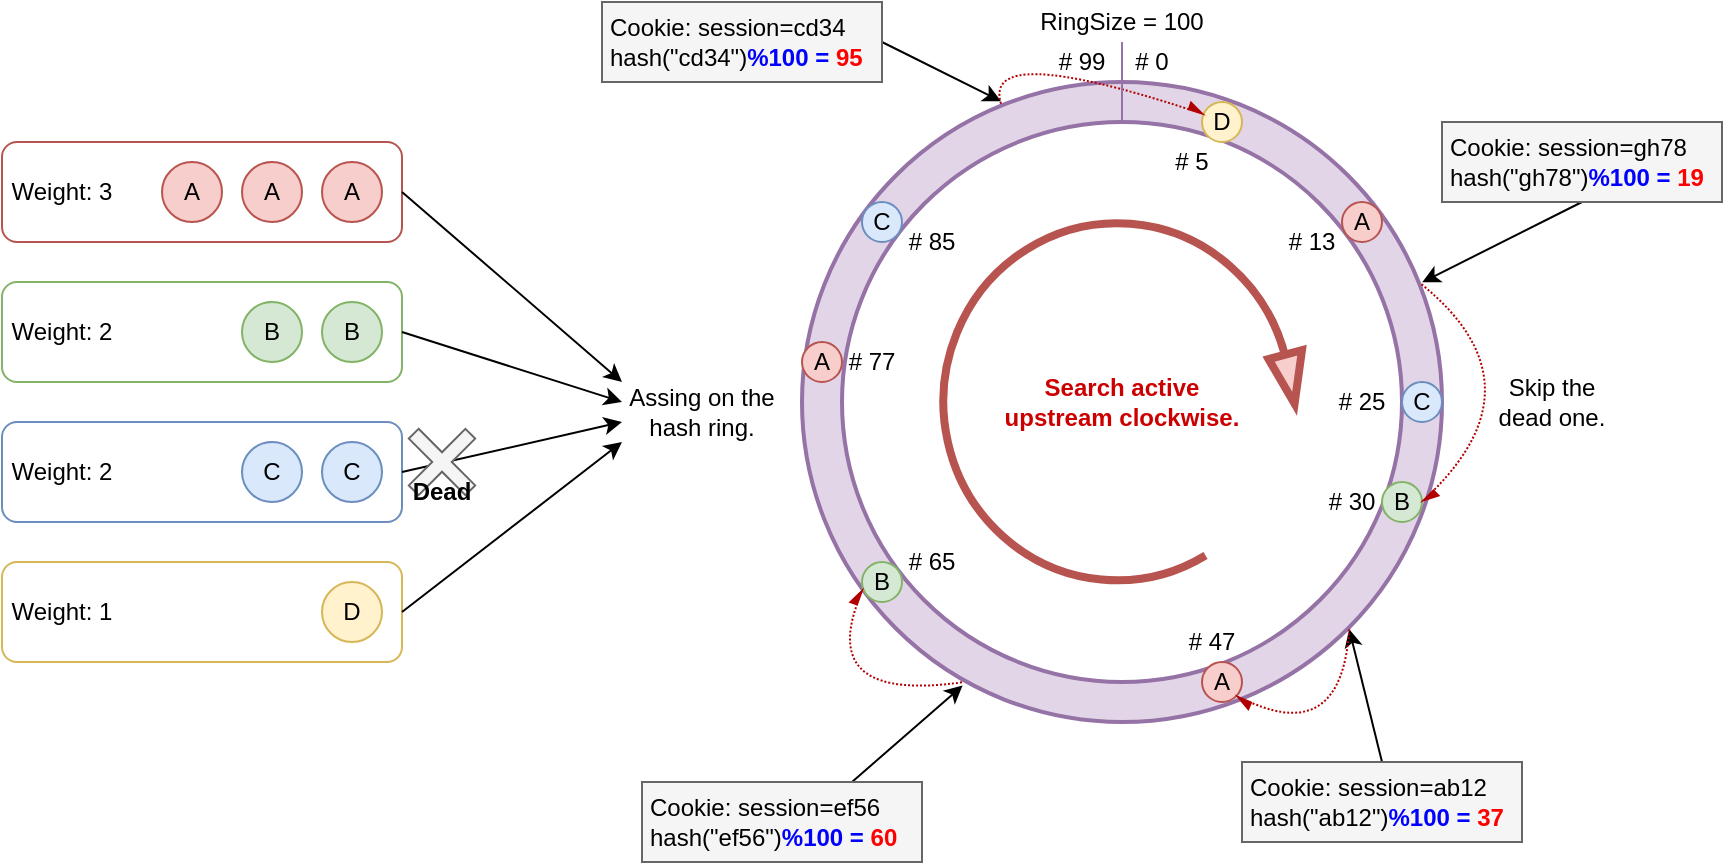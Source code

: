<mxfile>
    <diagram id="SwyTIUc-K7ksmOeCrZUB" name="Page-1">
        <mxGraphModel dx="1314" dy="907" grid="1" gridSize="10" guides="1" tooltips="1" connect="1" arrows="1" fold="1" page="1" pageScale="1" pageWidth="850" pageHeight="1100" math="0" shadow="0">
            <root>
                <mxCell id="0"/>
                <mxCell id="1" parent="0"/>
                <mxCell id="5" value="" style="rounded=1;whiteSpace=wrap;html=1;fillColor=default;strokeColor=#b85450;" parent="1" vertex="1">
                    <mxGeometry x="80" y="150" width="200" height="50" as="geometry"/>
                </mxCell>
                <mxCell id="7" value="" style="rounded=1;whiteSpace=wrap;html=1;fillColor=default;strokeColor=#82b366;" parent="1" vertex="1">
                    <mxGeometry x="80" y="220" width="200" height="50" as="geometry"/>
                </mxCell>
                <mxCell id="8" value="" style="rounded=1;whiteSpace=wrap;html=1;fillColor=default;strokeColor=#6c8ebf;" parent="1" vertex="1">
                    <mxGeometry x="80" y="290" width="200" height="50" as="geometry"/>
                </mxCell>
                <mxCell id="9" value="" style="rounded=1;whiteSpace=wrap;html=1;fillColor=default;strokeColor=#d6b656;" parent="1" vertex="1">
                    <mxGeometry x="80" y="360" width="200" height="50" as="geometry"/>
                </mxCell>
                <mxCell id="10" value="" style="endArrow=classic;html=1;exitX=1;exitY=0.5;exitDx=0;exitDy=0;" parent="1" source="5" edge="1">
                    <mxGeometry width="50" height="50" relative="1" as="geometry">
                        <mxPoint x="370" y="290" as="sourcePoint"/>
                        <mxPoint x="390" y="270" as="targetPoint"/>
                    </mxGeometry>
                </mxCell>
                <mxCell id="11" value="" style="endArrow=classic;html=1;exitX=1;exitY=0.5;exitDx=0;exitDy=0;" parent="1" source="9" edge="1">
                    <mxGeometry width="50" height="50" relative="1" as="geometry">
                        <mxPoint x="290" y="210" as="sourcePoint"/>
                        <mxPoint x="390" y="300" as="targetPoint"/>
                    </mxGeometry>
                </mxCell>
                <mxCell id="12" value="" style="endArrow=classic;html=1;exitX=1;exitY=0.5;exitDx=0;exitDy=0;" parent="1" source="8" edge="1">
                    <mxGeometry width="50" height="50" relative="1" as="geometry">
                        <mxPoint x="290" y="380" as="sourcePoint"/>
                        <mxPoint x="390" y="290" as="targetPoint"/>
                    </mxGeometry>
                </mxCell>
                <mxCell id="13" value="" style="endArrow=classic;html=1;exitX=1;exitY=0.5;exitDx=0;exitDy=0;" parent="1" source="7" edge="1">
                    <mxGeometry width="50" height="50" relative="1" as="geometry">
                        <mxPoint x="290" y="320" as="sourcePoint"/>
                        <mxPoint x="390" y="280" as="targetPoint"/>
                    </mxGeometry>
                </mxCell>
                <mxCell id="4" value="A" style="ellipse;whiteSpace=wrap;html=1;aspect=fixed;fillColor=#f8cecc;strokeColor=#b85450;" parent="1" vertex="1">
                    <mxGeometry x="240" y="160" width="30" height="30" as="geometry"/>
                </mxCell>
                <mxCell id="14" value="A" style="ellipse;whiteSpace=wrap;html=1;aspect=fixed;fillColor=#f8cecc;strokeColor=#b85450;" parent="1" vertex="1">
                    <mxGeometry x="200" y="160" width="30" height="30" as="geometry"/>
                </mxCell>
                <mxCell id="15" value="A" style="ellipse;whiteSpace=wrap;html=1;aspect=fixed;fillColor=#f8cecc;strokeColor=#b85450;" parent="1" vertex="1">
                    <mxGeometry x="160" y="160" width="30" height="30" as="geometry"/>
                </mxCell>
                <mxCell id="16" value="B" style="ellipse;whiteSpace=wrap;html=1;aspect=fixed;fillColor=#d5e8d4;strokeColor=#82b366;" parent="1" vertex="1">
                    <mxGeometry x="200" y="230" width="30" height="30" as="geometry"/>
                </mxCell>
                <mxCell id="17" value="B" style="ellipse;whiteSpace=wrap;html=1;aspect=fixed;fillColor=#d5e8d4;strokeColor=#82b366;" parent="1" vertex="1">
                    <mxGeometry x="240" y="230" width="30" height="30" as="geometry"/>
                </mxCell>
                <mxCell id="18" value="C" style="ellipse;whiteSpace=wrap;html=1;aspect=fixed;fillColor=#dae8fc;strokeColor=#6c8ebf;" parent="1" vertex="1">
                    <mxGeometry x="240" y="300" width="30" height="30" as="geometry"/>
                </mxCell>
                <mxCell id="19" value="C" style="ellipse;whiteSpace=wrap;html=1;aspect=fixed;fillColor=#dae8fc;strokeColor=#6c8ebf;" parent="1" vertex="1">
                    <mxGeometry x="200" y="300" width="30" height="30" as="geometry"/>
                </mxCell>
                <mxCell id="20" value="D" style="ellipse;whiteSpace=wrap;html=1;aspect=fixed;fillColor=#fff2cc;strokeColor=#d6b656;" parent="1" vertex="1">
                    <mxGeometry x="240" y="370" width="30" height="30" as="geometry"/>
                </mxCell>
                <mxCell id="21" value="" style="shape=cross;whiteSpace=wrap;html=1;fillColor=#f5f5f5;size=0.173;fontColor=#333333;strokeColor=#666666;rotation=45;" parent="1" vertex="1">
                    <mxGeometry x="280" y="290" width="40" height="40" as="geometry"/>
                </mxCell>
                <mxCell id="22" value="Dead" style="text;html=1;strokeColor=none;fillColor=none;align=center;verticalAlign=middle;whiteSpace=wrap;rounded=0;fontStyle=1" parent="1" vertex="1">
                    <mxGeometry x="270" y="310" width="60" height="30" as="geometry"/>
                </mxCell>
                <mxCell id="34" value="Weight: 3" style="text;html=1;strokeColor=none;fillColor=none;align=center;verticalAlign=middle;whiteSpace=wrap;rounded=0;" parent="1" vertex="1">
                    <mxGeometry x="80" y="160" width="60" height="30" as="geometry"/>
                </mxCell>
                <mxCell id="35" value="Weight: 2" style="text;html=1;strokeColor=none;fillColor=none;align=center;verticalAlign=middle;whiteSpace=wrap;rounded=0;" parent="1" vertex="1">
                    <mxGeometry x="80" y="230" width="60" height="30" as="geometry"/>
                </mxCell>
                <mxCell id="36" value="Weight: 2" style="text;html=1;strokeColor=none;fillColor=none;align=center;verticalAlign=middle;whiteSpace=wrap;rounded=0;" parent="1" vertex="1">
                    <mxGeometry x="80" y="300" width="60" height="30" as="geometry"/>
                </mxCell>
                <mxCell id="37" value="Weight: 1" style="text;html=1;strokeColor=none;fillColor=none;align=center;verticalAlign=middle;whiteSpace=wrap;rounded=0;" parent="1" vertex="1">
                    <mxGeometry x="80" y="370" width="60" height="30" as="geometry"/>
                </mxCell>
                <mxCell id="88" value="Assing on the hash ring." style="text;html=1;strokeColor=none;fillColor=none;align=center;verticalAlign=middle;whiteSpace=wrap;rounded=0;" parent="1" vertex="1">
                    <mxGeometry x="390" y="265" width="80" height="40" as="geometry"/>
                </mxCell>
                <mxCell id="101" style="edgeStyle=none;html=1;exitX=1;exitY=0.5;exitDx=0;exitDy=0;fontColor=#000000;entryX=0.311;entryY=0.03;entryDx=0;entryDy=0;entryPerimeter=0;" parent="1" source="93" target="104" edge="1">
                    <mxGeometry relative="1" as="geometry">
                        <mxPoint x="420" y="250" as="targetPoint"/>
                    </mxGeometry>
                </mxCell>
                <mxCell id="93" value="&lt;font color=&quot;#000000&quot;&gt;Cookie: session=cd34&lt;br&gt;hash(&quot;cd34&quot;&lt;/font&gt;&lt;font style=&quot;&quot; color=&quot;#000000&quot;&gt;)&lt;/font&gt;&lt;font style=&quot;font-weight: bold;&quot; color=&quot;#0000ff&quot;&gt;%100 = &lt;/font&gt;&lt;font color=&quot;#ff0000&quot; style=&quot;font-weight: bold;&quot;&gt;95&lt;/font&gt;" style="rounded=0;whiteSpace=wrap;html=1;fillColor=#f5f5f5;fontColor=#333333;strokeColor=#666666;align=left;spacingLeft=2;" parent="1" vertex="1">
                    <mxGeometry x="380" y="80" width="140" height="40" as="geometry"/>
                </mxCell>
                <mxCell id="102" style="edgeStyle=none;html=1;exitX=0.75;exitY=0;exitDx=0;exitDy=0;fontColor=#000000;entryX=0.251;entryY=0.943;entryDx=0;entryDy=0;entryPerimeter=0;" parent="1" source="94" target="104" edge="1">
                    <mxGeometry relative="1" as="geometry">
                        <mxPoint x="510" y="580" as="targetPoint"/>
                    </mxGeometry>
                </mxCell>
                <mxCell id="94" value="&lt;span style=&quot;color: rgb(0, 0, 0);&quot;&gt;Cookie: session=ef56&lt;/span&gt;&lt;br style=&quot;border-color: var(--border-color); color: rgb(0, 0, 0);&quot;&gt;&lt;font color=&quot;#000000&quot;&gt;hash(&quot;ef56&quot;&lt;/font&gt;&lt;font style=&quot;&quot; color=&quot;#000000&quot;&gt;)&lt;/font&gt;&lt;font style=&quot;font-weight: bold;&quot; color=&quot;#0000ff&quot;&gt;%100 = &lt;/font&gt;&lt;font color=&quot;#ff0000&quot; style=&quot;font-weight: bold;&quot;&gt;60&lt;/font&gt;" style="rounded=0;whiteSpace=wrap;html=1;fillColor=#f5f5f5;fontColor=#333333;strokeColor=#666666;align=left;spacingLeft=2;" parent="1" vertex="1">
                    <mxGeometry x="400" y="470" width="140" height="40" as="geometry"/>
                </mxCell>
                <mxCell id="100" style="edgeStyle=none;html=1;exitX=0.5;exitY=1;exitDx=0;exitDy=0;fontColor=#000000;entryX=0.969;entryY=0.313;entryDx=0;entryDy=0;entryPerimeter=0;" parent="1" source="98" target="104" edge="1">
                    <mxGeometry relative="1" as="geometry">
                        <mxPoint x="920" y="330" as="targetPoint"/>
                    </mxGeometry>
                </mxCell>
                <mxCell id="98" value="&lt;font color=&quot;#000000&quot;&gt;Cookie: session=gh78&lt;br&gt;hash(&quot;gh78&lt;/font&gt;&lt;font color=&quot;#000000&quot;&gt;&quot;&lt;/font&gt;&lt;font style=&quot;&quot; color=&quot;#000000&quot;&gt;)&lt;/font&gt;&lt;font style=&quot;font-weight: bold;&quot; color=&quot;#0000ff&quot;&gt;%100 = &lt;/font&gt;&lt;font color=&quot;#ff0000&quot; style=&quot;font-weight: bold;&quot;&gt;19&lt;/font&gt;" style="rounded=0;whiteSpace=wrap;html=1;fillColor=#f5f5f5;fontColor=#333333;strokeColor=#666666;align=left;spacingLeft=2;" parent="1" vertex="1">
                    <mxGeometry x="800" y="140" width="140" height="40" as="geometry"/>
                </mxCell>
                <mxCell id="103" style="edgeStyle=none;html=1;exitX=0.5;exitY=0;exitDx=0;exitDy=0;fontColor=#000000;entryX=0.855;entryY=0.855;entryDx=0;entryDy=0;entryPerimeter=0;" parent="1" source="99" target="104" edge="1">
                    <mxGeometry relative="1" as="geometry">
                        <mxPoint x="510" y="580" as="targetPoint"/>
                    </mxGeometry>
                </mxCell>
                <mxCell id="99" value="&lt;span style=&quot;color: rgb(0, 0, 0);&quot;&gt;Cookie: session=ab12&lt;/span&gt;&lt;br style=&quot;border-color: var(--border-color); color: rgb(0, 0, 0);&quot;&gt;&lt;font color=&quot;#000000&quot;&gt;hash(&quot;ab12&quot;&lt;/font&gt;&lt;font style=&quot;&quot; color=&quot;#000000&quot;&gt;)&lt;/font&gt;&lt;font style=&quot;font-weight: bold;&quot; color=&quot;#0000ff&quot;&gt;%100 = &lt;/font&gt;&lt;font color=&quot;#ff0000&quot; style=&quot;font-weight: bold;&quot;&gt;37&lt;/font&gt;" style="rounded=0;whiteSpace=wrap;html=1;fillColor=#f5f5f5;fontColor=#333333;strokeColor=#666666;align=left;spacingLeft=2;" parent="1" vertex="1">
                    <mxGeometry x="700" y="460" width="140" height="40" as="geometry"/>
                </mxCell>
                <mxCell id="108" value="" style="group" parent="1" vertex="1" connectable="0">
                    <mxGeometry x="480" y="120" width="320" height="320" as="geometry"/>
                </mxCell>
                <mxCell id="104" value="" style="strokeWidth=2;html=1;shape=mxgraph.flowchart.start_2;whiteSpace=wrap;fillColor=#e1d5e7;strokeColor=#9673a6;" parent="108" vertex="1">
                    <mxGeometry width="320" height="320" as="geometry"/>
                </mxCell>
                <mxCell id="107" value="" style="strokeWidth=2;html=1;shape=mxgraph.flowchart.start_2;whiteSpace=wrap;fillColor=default;strokeColor=#9673a6;" parent="108" vertex="1">
                    <mxGeometry x="20" y="20" width="280" height="280" as="geometry"/>
                </mxCell>
                <mxCell id="28" value="A" style="ellipse;whiteSpace=wrap;html=1;aspect=fixed;fillColor=#f8cecc;strokeColor=#b85450;" parent="108" vertex="1">
                    <mxGeometry x="270" y="60" width="20" height="20" as="geometry"/>
                </mxCell>
                <mxCell id="113" value="A" style="ellipse;whiteSpace=wrap;html=1;aspect=fixed;fillColor=#f8cecc;strokeColor=#b85450;" parent="108" vertex="1">
                    <mxGeometry y="130" width="20" height="20" as="geometry"/>
                </mxCell>
                <mxCell id="114" value="A" style="ellipse;whiteSpace=wrap;html=1;aspect=fixed;fillColor=#f8cecc;strokeColor=#b85450;" parent="108" vertex="1">
                    <mxGeometry x="200" y="290" width="20" height="20" as="geometry"/>
                </mxCell>
                <mxCell id="115" value="B" style="ellipse;whiteSpace=wrap;html=1;aspect=fixed;fillColor=#d5e8d4;strokeColor=#82b366;" parent="108" vertex="1">
                    <mxGeometry x="290" y="200" width="20" height="20" as="geometry"/>
                </mxCell>
                <mxCell id="116" value="B" style="ellipse;whiteSpace=wrap;html=1;aspect=fixed;fillColor=#d5e8d4;strokeColor=#82b366;" parent="108" vertex="1">
                    <mxGeometry x="30" y="240" width="20" height="20" as="geometry"/>
                </mxCell>
                <mxCell id="117" value="C" style="ellipse;whiteSpace=wrap;html=1;aspect=fixed;fillColor=#dae8fc;strokeColor=#6c8ebf;" parent="108" vertex="1">
                    <mxGeometry x="30" y="60" width="20" height="20" as="geometry"/>
                </mxCell>
                <mxCell id="118" value="C" style="ellipse;whiteSpace=wrap;html=1;aspect=fixed;fillColor=#dae8fc;strokeColor=#6c8ebf;" parent="108" vertex="1">
                    <mxGeometry x="300" y="150" width="20" height="20" as="geometry"/>
                </mxCell>
                <mxCell id="119" value="D" style="ellipse;whiteSpace=wrap;html=1;aspect=fixed;fillColor=#fff2cc;strokeColor=#d6b656;" parent="108" vertex="1">
                    <mxGeometry x="200" y="10" width="20" height="20" as="geometry"/>
                </mxCell>
                <mxCell id="124" value="" style="curved=1;endArrow=async;html=1;entryX=0.057;entryY=0.307;entryDx=0;entryDy=0;exitX=0.311;exitY=0.034;exitDx=0;exitDy=0;exitPerimeter=0;entryPerimeter=0;fillColor=#e51400;strokeColor=#B20000;dashed=1;dashPattern=1 1;endFill=1;" parent="108" source="104" target="119" edge="1">
                    <mxGeometry width="50" height="50" relative="1" as="geometry">
                        <mxPoint x="-20" y="-50" as="sourcePoint"/>
                        <mxPoint x="30" y="-100" as="targetPoint"/>
                        <Array as="points">
                            <mxPoint x="90" y="-20"/>
                        </Array>
                    </mxGeometry>
                </mxCell>
                <mxCell id="125" value="" style="curved=1;endArrow=async;html=1;entryX=1;entryY=0.5;entryDx=0;entryDy=0;exitX=0.968;exitY=0.316;exitDx=0;exitDy=0;exitPerimeter=0;fillColor=#e51400;strokeColor=#B20000;dashed=1;dashPattern=1 1;endFill=1;" parent="108" source="104" target="115" edge="1">
                    <mxGeometry width="50" height="50" relative="1" as="geometry">
                        <mxPoint x="589.52" y="140.88" as="sourcePoint"/>
                        <mxPoint x="691.14" y="146.14" as="targetPoint"/>
                        <Array as="points">
                            <mxPoint x="370" y="150"/>
                        </Array>
                    </mxGeometry>
                </mxCell>
                <mxCell id="127" value="" style="curved=1;endArrow=async;html=1;entryX=1;entryY=1;entryDx=0;entryDy=0;exitX=0.855;exitY=0.855;exitDx=0;exitDy=0;exitPerimeter=0;fillColor=#e51400;strokeColor=#B20000;dashed=1;dashPattern=1 1;endFill=1;" parent="108" source="104" target="114" edge="1">
                    <mxGeometry width="50" height="50" relative="1" as="geometry">
                        <mxPoint x="799.76" y="231.12" as="sourcePoint"/>
                        <mxPoint x="800.0" y="340" as="targetPoint"/>
                        <Array as="points">
                            <mxPoint x="270" y="330"/>
                        </Array>
                    </mxGeometry>
                </mxCell>
                <mxCell id="128" value="" style="curved=1;endArrow=async;html=1;fillColor=#e51400;strokeColor=#B20000;dashed=1;dashPattern=1 1;endFill=1;entryX=0.012;entryY=0.677;entryDx=0;entryDy=0;entryPerimeter=0;exitX=0.25;exitY=0.938;exitDx=0;exitDy=0;exitPerimeter=0;" parent="108" source="104" target="116" edge="1">
                    <mxGeometry width="50" height="50" relative="1" as="geometry">
                        <mxPoint x="120" y="350" as="sourcePoint"/>
                        <mxPoint x="170" y="390" as="targetPoint"/>
                        <Array as="points">
                            <mxPoint x="10" y="310"/>
                        </Array>
                    </mxGeometry>
                </mxCell>
                <mxCell id="129" value="# 85" style="text;html=1;strokeColor=none;fillColor=none;align=center;verticalAlign=middle;whiteSpace=wrap;rounded=0;" parent="108" vertex="1">
                    <mxGeometry x="50" y="70" width="30" height="20" as="geometry"/>
                </mxCell>
                <mxCell id="130" value="# 77" style="text;html=1;strokeColor=none;fillColor=none;align=center;verticalAlign=middle;whiteSpace=wrap;rounded=0;" parent="108" vertex="1">
                    <mxGeometry x="20" y="130" width="30" height="20" as="geometry"/>
                </mxCell>
                <mxCell id="131" value="# 65" style="text;html=1;strokeColor=none;fillColor=none;align=center;verticalAlign=middle;whiteSpace=wrap;rounded=0;" parent="108" vertex="1">
                    <mxGeometry x="50" y="230" width="30" height="20" as="geometry"/>
                </mxCell>
                <mxCell id="132" value="# 47" style="text;html=1;strokeColor=none;fillColor=none;align=center;verticalAlign=middle;whiteSpace=wrap;rounded=0;" parent="108" vertex="1">
                    <mxGeometry x="190" y="270" width="30" height="20" as="geometry"/>
                </mxCell>
                <mxCell id="133" value="# 30" style="text;html=1;strokeColor=none;fillColor=none;align=center;verticalAlign=middle;whiteSpace=wrap;rounded=0;" parent="108" vertex="1">
                    <mxGeometry x="260" y="200" width="30" height="20" as="geometry"/>
                </mxCell>
                <mxCell id="134" value="# 25" style="text;html=1;strokeColor=none;fillColor=none;align=center;verticalAlign=middle;whiteSpace=wrap;rounded=0;" parent="108" vertex="1">
                    <mxGeometry x="265" y="150" width="30" height="20" as="geometry"/>
                </mxCell>
                <mxCell id="135" value="# 13" style="text;html=1;strokeColor=none;fillColor=none;align=center;verticalAlign=middle;whiteSpace=wrap;rounded=0;" parent="108" vertex="1">
                    <mxGeometry x="240" y="70" width="30" height="20" as="geometry"/>
                </mxCell>
                <mxCell id="136" value="# 5" style="text;html=1;strokeColor=none;fillColor=none;align=center;verticalAlign=middle;whiteSpace=wrap;rounded=0;" parent="108" vertex="1">
                    <mxGeometry x="180" y="30" width="30" height="20" as="geometry"/>
                </mxCell>
                <mxCell id="141" value="" style="verticalLabelPosition=bottom;html=1;verticalAlign=top;strokeWidth=4;shape=mxgraph.lean_mapping.physical_pull;pointerEvents=1;flipH=0;flipV=1;rotation=0;fillColor=#f8cecc;strokeColor=#b85450;" vertex="1" parent="108">
                    <mxGeometry x="70" y="70" width="180" height="180" as="geometry"/>
                </mxCell>
                <mxCell id="142" value="Search active upstream clockwise." style="text;html=1;strokeColor=none;fillColor=none;align=center;verticalAlign=middle;whiteSpace=wrap;rounded=0;fontColor=#CC0000;fontStyle=1" vertex="1" parent="108">
                    <mxGeometry x="100" y="140" width="120" height="40" as="geometry"/>
                </mxCell>
                <mxCell id="109" value="# 0" style="text;html=1;strokeColor=none;fillColor=none;align=center;verticalAlign=middle;whiteSpace=wrap;rounded=0;" parent="1" vertex="1">
                    <mxGeometry x="640" y="100" width="30" height="20" as="geometry"/>
                </mxCell>
                <mxCell id="110" value="# 99" style="text;html=1;strokeColor=none;fillColor=none;align=center;verticalAlign=middle;whiteSpace=wrap;rounded=0;" parent="1" vertex="1">
                    <mxGeometry x="600" y="100" width="40" height="20" as="geometry"/>
                </mxCell>
                <mxCell id="111" value="" style="endArrow=none;html=1;exitX=0.5;exitY=0;exitDx=0;exitDy=0;exitPerimeter=0;fillColor=#e1d5e7;strokeColor=#9673a6;" parent="1" source="107" edge="1">
                    <mxGeometry width="50" height="50" relative="1" as="geometry">
                        <mxPoint x="570" y="120" as="sourcePoint"/>
                        <mxPoint x="640" y="100" as="targetPoint"/>
                    </mxGeometry>
                </mxCell>
                <mxCell id="112" value="RingSize = 100" style="text;html=1;strokeColor=none;fillColor=none;align=center;verticalAlign=middle;whiteSpace=wrap;rounded=0;" parent="1" vertex="1">
                    <mxGeometry x="590" y="80" width="100" height="20" as="geometry"/>
                </mxCell>
                <mxCell id="126" value="Skip the dead one." style="text;html=1;strokeColor=none;fillColor=none;align=center;verticalAlign=middle;whiteSpace=wrap;rounded=0;" parent="1" vertex="1">
                    <mxGeometry x="820" y="260" width="70" height="40" as="geometry"/>
                </mxCell>
            </root>
        </mxGraphModel>
    </diagram>
</mxfile>